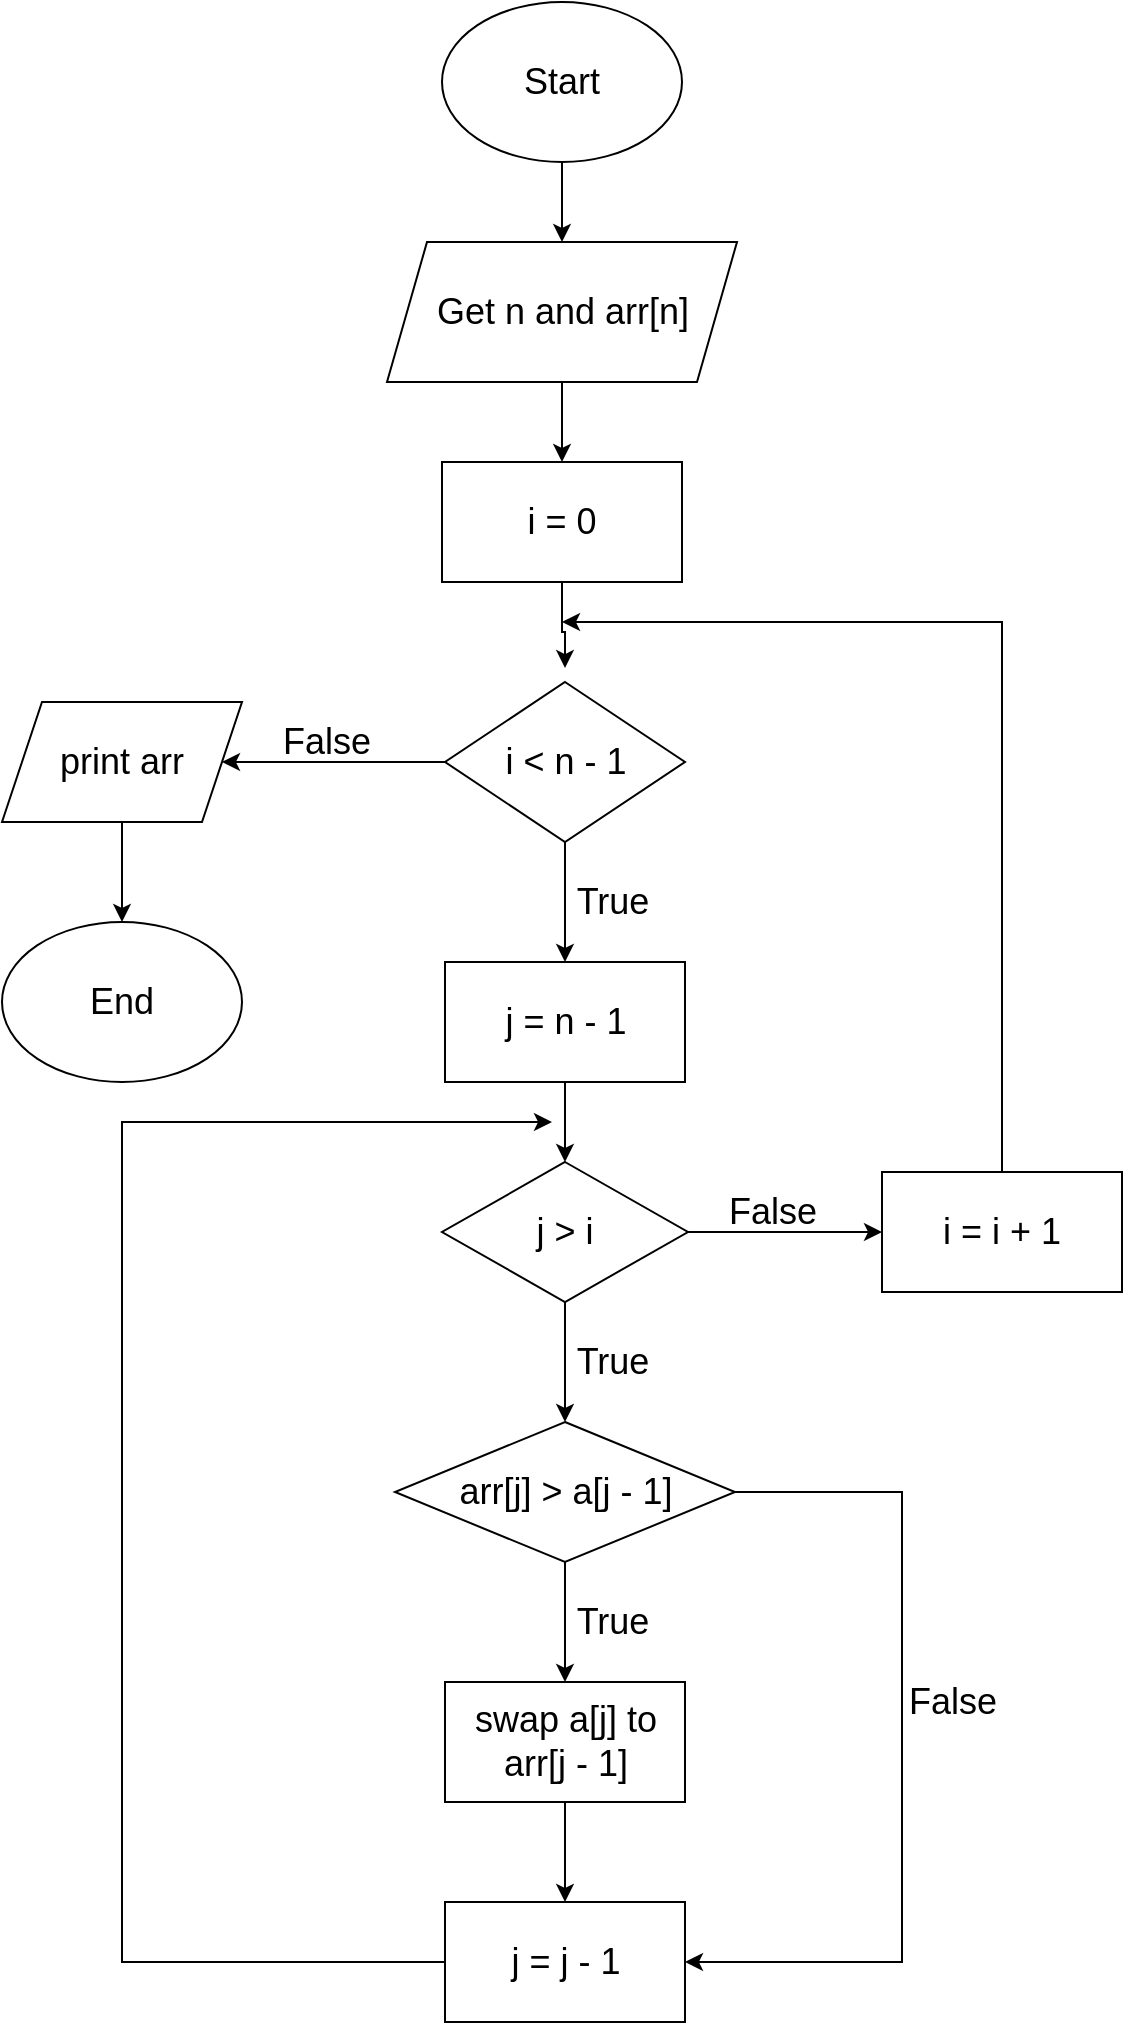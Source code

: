 <mxfile version="24.4.3" type="github">
  <diagram name="Trang-1" id="MFd6q8ZzGsIqHq-jMO9I">
    <mxGraphModel dx="2244" dy="734" grid="1" gridSize="10" guides="1" tooltips="1" connect="1" arrows="1" fold="1" page="1" pageScale="1" pageWidth="827" pageHeight="1169" math="0" shadow="0">
      <root>
        <mxCell id="0" />
        <mxCell id="1" parent="0" />
        <mxCell id="XOwhN0WLHvijaQmVpkC--8" style="edgeStyle=orthogonalEdgeStyle;rounded=0;orthogonalLoop=1;jettySize=auto;html=1;exitX=0.5;exitY=1;exitDx=0;exitDy=0;entryX=0.5;entryY=0;entryDx=0;entryDy=0;" parent="1" source="XOwhN0WLHvijaQmVpkC--2" target="XOwhN0WLHvijaQmVpkC--3" edge="1">
          <mxGeometry relative="1" as="geometry" />
        </mxCell>
        <mxCell id="XOwhN0WLHvijaQmVpkC--2" value="&lt;font face=&quot;Helvetica&quot; style=&quot;font-size: 18px;&quot;&gt;Start&lt;/font&gt;" style="ellipse;whiteSpace=wrap;html=1;" parent="1" vertex="1">
          <mxGeometry x="-480" y="20" width="120" height="80" as="geometry" />
        </mxCell>
        <mxCell id="XOwhN0WLHvijaQmVpkC--6" value="" style="edgeStyle=orthogonalEdgeStyle;rounded=0;orthogonalLoop=1;jettySize=auto;html=1;exitX=0.5;exitY=1;exitDx=0;exitDy=0;" parent="1" source="XOwhN0WLHvijaQmVpkC--2" target="XOwhN0WLHvijaQmVpkC--2" edge="1">
          <mxGeometry relative="1" as="geometry">
            <Array as="points" />
          </mxGeometry>
        </mxCell>
        <mxCell id="XOwhN0WLHvijaQmVpkC--13" style="edgeStyle=orthogonalEdgeStyle;rounded=0;orthogonalLoop=1;jettySize=auto;html=1;exitX=0.5;exitY=1;exitDx=0;exitDy=0;entryX=0.5;entryY=0;entryDx=0;entryDy=0;" parent="1" source="XOwhN0WLHvijaQmVpkC--3" target="XOwhN0WLHvijaQmVpkC--10" edge="1">
          <mxGeometry relative="1" as="geometry" />
        </mxCell>
        <mxCell id="XOwhN0WLHvijaQmVpkC--3" value="&lt;font style=&quot;font-size: 18px;&quot;&gt;Get n and arr[n]&lt;/font&gt;" style="shape=parallelogram;perimeter=parallelogramPerimeter;whiteSpace=wrap;html=1;fixedSize=1;" parent="1" vertex="1">
          <mxGeometry x="-507.5" y="140" width="175" height="70" as="geometry" />
        </mxCell>
        <mxCell id="XOwhN0WLHvijaQmVpkC--10" value="&lt;font style=&quot;font-size: 18px;&quot;&gt;i = 0&lt;/font&gt;" style="rounded=0;whiteSpace=wrap;html=1;" parent="1" vertex="1">
          <mxGeometry x="-480" y="250" width="120" height="60" as="geometry" />
        </mxCell>
        <mxCell id="XOwhN0WLHvijaQmVpkC--18" style="edgeStyle=orthogonalEdgeStyle;rounded=0;orthogonalLoop=1;jettySize=auto;html=1;exitX=0.5;exitY=1;exitDx=0;exitDy=0;entryX=0.5;entryY=0;entryDx=0;entryDy=0;" parent="1" source="XOwhN0WLHvijaQmVpkC--15" target="XOwhN0WLHvijaQmVpkC--17" edge="1">
          <mxGeometry relative="1" as="geometry" />
        </mxCell>
        <mxCell id="XOwhN0WLHvijaQmVpkC--49" style="edgeStyle=orthogonalEdgeStyle;rounded=0;orthogonalLoop=1;jettySize=auto;html=1;exitX=0;exitY=0.5;exitDx=0;exitDy=0;entryX=1;entryY=0.5;entryDx=0;entryDy=0;" parent="1" source="XOwhN0WLHvijaQmVpkC--15" target="XOwhN0WLHvijaQmVpkC--48" edge="1">
          <mxGeometry relative="1" as="geometry" />
        </mxCell>
        <mxCell id="XOwhN0WLHvijaQmVpkC--15" value="&lt;font style=&quot;font-size: 18px;&quot;&gt;i &amp;lt; n - 1&lt;/font&gt;" style="rhombus;whiteSpace=wrap;html=1;" parent="1" vertex="1">
          <mxGeometry x="-478.5" y="360" width="120" height="80" as="geometry" />
        </mxCell>
        <mxCell id="XOwhN0WLHvijaQmVpkC--16" style="edgeStyle=orthogonalEdgeStyle;rounded=0;orthogonalLoop=1;jettySize=auto;html=1;exitX=0.5;exitY=1;exitDx=0;exitDy=0;entryX=0.5;entryY=-0.087;entryDx=0;entryDy=0;entryPerimeter=0;" parent="1" source="XOwhN0WLHvijaQmVpkC--10" target="XOwhN0WLHvijaQmVpkC--15" edge="1">
          <mxGeometry relative="1" as="geometry" />
        </mxCell>
        <mxCell id="XOwhN0WLHvijaQmVpkC--62" style="edgeStyle=orthogonalEdgeStyle;rounded=0;orthogonalLoop=1;jettySize=auto;html=1;exitX=0.5;exitY=1;exitDx=0;exitDy=0;entryX=0.5;entryY=0;entryDx=0;entryDy=0;" parent="1" source="XOwhN0WLHvijaQmVpkC--17" target="XOwhN0WLHvijaQmVpkC--22" edge="1">
          <mxGeometry relative="1" as="geometry" />
        </mxCell>
        <mxCell id="XOwhN0WLHvijaQmVpkC--17" value="&lt;font style=&quot;font-size: 18px;&quot;&gt;j = n - 1&lt;/font&gt;" style="rounded=0;whiteSpace=wrap;html=1;" parent="1" vertex="1">
          <mxGeometry x="-478.5" y="500" width="120" height="60" as="geometry" />
        </mxCell>
        <mxCell id="XOwhN0WLHvijaQmVpkC--19" value="&lt;font style=&quot;font-size: 18px;&quot;&gt;True&lt;/font&gt;" style="text;html=1;align=center;verticalAlign=middle;resizable=0;points=[];autosize=1;strokeColor=none;fillColor=none;" parent="1" vertex="1">
          <mxGeometry x="-425" y="450" width="60" height="40" as="geometry" />
        </mxCell>
        <mxCell id="XOwhN0WLHvijaQmVpkC--21" value="&lt;font style=&quot;font-size: 18px;&quot;&gt;True&lt;/font&gt;" style="text;html=1;align=center;verticalAlign=middle;resizable=0;points=[];autosize=1;strokeColor=none;fillColor=none;" parent="1" vertex="1">
          <mxGeometry x="-425" y="680" width="60" height="40" as="geometry" />
        </mxCell>
        <mxCell id="XOwhN0WLHvijaQmVpkC--36" style="edgeStyle=orthogonalEdgeStyle;rounded=0;orthogonalLoop=1;jettySize=auto;html=1;exitX=0.5;exitY=1;exitDx=0;exitDy=0;entryX=0.5;entryY=0;entryDx=0;entryDy=0;" parent="1" source="XOwhN0WLHvijaQmVpkC--22" target="XOwhN0WLHvijaQmVpkC--34" edge="1">
          <mxGeometry relative="1" as="geometry" />
        </mxCell>
        <mxCell id="XOwhN0WLHvijaQmVpkC--56" style="edgeStyle=orthogonalEdgeStyle;rounded=0;orthogonalLoop=1;jettySize=auto;html=1;exitX=1;exitY=0.5;exitDx=0;exitDy=0;entryX=0;entryY=0.5;entryDx=0;entryDy=0;" parent="1" source="XOwhN0WLHvijaQmVpkC--22" target="XOwhN0WLHvijaQmVpkC--55" edge="1">
          <mxGeometry relative="1" as="geometry" />
        </mxCell>
        <mxCell id="XOwhN0WLHvijaQmVpkC--22" value="&lt;font style=&quot;font-size: 18px;&quot;&gt;j &amp;gt; i&lt;/font&gt;" style="rhombus;whiteSpace=wrap;html=1;" parent="1" vertex="1">
          <mxGeometry x="-480" y="600" width="123" height="70" as="geometry" />
        </mxCell>
        <mxCell id="XOwhN0WLHvijaQmVpkC--39" value="" style="edgeStyle=orthogonalEdgeStyle;rounded=0;orthogonalLoop=1;jettySize=auto;html=1;" parent="1" source="XOwhN0WLHvijaQmVpkC--34" target="XOwhN0WLHvijaQmVpkC--38" edge="1">
          <mxGeometry relative="1" as="geometry" />
        </mxCell>
        <mxCell id="XOwhN0WLHvijaQmVpkC--60" style="edgeStyle=orthogonalEdgeStyle;rounded=0;orthogonalLoop=1;jettySize=auto;html=1;exitX=1;exitY=0.5;exitDx=0;exitDy=0;entryX=1;entryY=0.5;entryDx=0;entryDy=0;" parent="1" source="XOwhN0WLHvijaQmVpkC--34" target="XOwhN0WLHvijaQmVpkC--46" edge="1">
          <mxGeometry relative="1" as="geometry">
            <mxPoint x="-250.0" y="1000" as="targetPoint" />
            <Array as="points">
              <mxPoint x="-250" y="765" />
              <mxPoint x="-250" y="1000" />
            </Array>
          </mxGeometry>
        </mxCell>
        <mxCell id="XOwhN0WLHvijaQmVpkC--34" value="&lt;font style=&quot;font-size: 18px;&quot;&gt;arr[j] &amp;gt; a[j - 1]&lt;/font&gt;" style="rhombus;whiteSpace=wrap;html=1;" parent="1" vertex="1">
          <mxGeometry x="-503.5" y="730" width="170" height="70" as="geometry" />
        </mxCell>
        <mxCell id="XOwhN0WLHvijaQmVpkC--45" style="edgeStyle=orthogonalEdgeStyle;rounded=0;orthogonalLoop=1;jettySize=auto;html=1;exitX=1;exitY=0.5;exitDx=0;exitDy=0;" parent="1" source="XOwhN0WLHvijaQmVpkC--46" edge="1">
          <mxGeometry relative="1" as="geometry">
            <mxPoint x="-425" y="580" as="targetPoint" />
            <mxPoint x="-310" y="1000" as="sourcePoint" />
            <Array as="points">
              <mxPoint x="-640" y="1000" />
              <mxPoint x="-640" y="580" />
            </Array>
          </mxGeometry>
        </mxCell>
        <mxCell id="XOwhN0WLHvijaQmVpkC--47" style="edgeStyle=orthogonalEdgeStyle;rounded=0;orthogonalLoop=1;jettySize=auto;html=1;exitX=0.5;exitY=1;exitDx=0;exitDy=0;entryX=0.5;entryY=0;entryDx=0;entryDy=0;" parent="1" source="XOwhN0WLHvijaQmVpkC--38" target="XOwhN0WLHvijaQmVpkC--46" edge="1">
          <mxGeometry relative="1" as="geometry" />
        </mxCell>
        <mxCell id="XOwhN0WLHvijaQmVpkC--38" value="&lt;font style=&quot;font-size: 18px;&quot;&gt;swap a[j] to arr[j - 1]&lt;/font&gt;" style="rounded=0;whiteSpace=wrap;html=1;" parent="1" vertex="1">
          <mxGeometry x="-478.5" y="860" width="120" height="60" as="geometry" />
        </mxCell>
        <mxCell id="XOwhN0WLHvijaQmVpkC--40" value="&lt;font style=&quot;font-size: 18px;&quot;&gt;True&lt;/font&gt;" style="text;html=1;align=center;verticalAlign=middle;resizable=0;points=[];autosize=1;strokeColor=none;fillColor=none;" parent="1" vertex="1">
          <mxGeometry x="-425" y="810" width="60" height="40" as="geometry" />
        </mxCell>
        <mxCell id="XOwhN0WLHvijaQmVpkC--46" value="&lt;font style=&quot;font-size: 18px;&quot;&gt;j = j - 1&lt;/font&gt;" style="rounded=0;whiteSpace=wrap;html=1;" parent="1" vertex="1">
          <mxGeometry x="-478.5" y="970" width="120" height="60" as="geometry" />
        </mxCell>
        <mxCell id="XOwhN0WLHvijaQmVpkC--52" style="edgeStyle=orthogonalEdgeStyle;rounded=0;orthogonalLoop=1;jettySize=auto;html=1;exitX=0.5;exitY=1;exitDx=0;exitDy=0;entryX=0.5;entryY=0;entryDx=0;entryDy=0;" parent="1" source="XOwhN0WLHvijaQmVpkC--48" target="XOwhN0WLHvijaQmVpkC--50" edge="1">
          <mxGeometry relative="1" as="geometry" />
        </mxCell>
        <mxCell id="XOwhN0WLHvijaQmVpkC--48" value="&lt;font style=&quot;font-size: 18px;&quot;&gt;print arr&lt;/font&gt;" style="shape=parallelogram;perimeter=parallelogramPerimeter;whiteSpace=wrap;html=1;fixedSize=1;" parent="1" vertex="1">
          <mxGeometry x="-700" y="370" width="120" height="60" as="geometry" />
        </mxCell>
        <mxCell id="XOwhN0WLHvijaQmVpkC--50" value="&lt;font style=&quot;font-size: 18px;&quot;&gt;End&lt;/font&gt;" style="ellipse;whiteSpace=wrap;html=1;" parent="1" vertex="1">
          <mxGeometry x="-700" y="480" width="120" height="80" as="geometry" />
        </mxCell>
        <mxCell id="XOwhN0WLHvijaQmVpkC--53" value="&lt;font style=&quot;font-size: 18px;&quot;&gt;False&lt;/font&gt;" style="text;html=1;align=center;verticalAlign=middle;resizable=0;points=[];autosize=1;strokeColor=none;fillColor=none;" parent="1" vertex="1">
          <mxGeometry x="-573.5" y="370" width="70" height="40" as="geometry" />
        </mxCell>
        <mxCell id="XOwhN0WLHvijaQmVpkC--58" style="edgeStyle=orthogonalEdgeStyle;rounded=0;orthogonalLoop=1;jettySize=auto;html=1;exitX=0.44;exitY=0.039;exitDx=0;exitDy=0;exitPerimeter=0;" parent="1" source="XOwhN0WLHvijaQmVpkC--55" edge="1">
          <mxGeometry relative="1" as="geometry">
            <mxPoint x="-420" y="330" as="targetPoint" />
            <mxPoint x="-210.0" y="535" as="sourcePoint" />
            <Array as="points">
              <mxPoint x="-200" y="607" />
              <mxPoint x="-200" y="330" />
            </Array>
          </mxGeometry>
        </mxCell>
        <mxCell id="XOwhN0WLHvijaQmVpkC--55" value="&lt;font style=&quot;font-size: 18px;&quot;&gt;i = i + 1&lt;/font&gt;" style="rounded=0;whiteSpace=wrap;html=1;" parent="1" vertex="1">
          <mxGeometry x="-260" y="605" width="120" height="60" as="geometry" />
        </mxCell>
        <mxCell id="XOwhN0WLHvijaQmVpkC--57" value="&lt;font style=&quot;font-size: 18px;&quot;&gt;False&lt;/font&gt;" style="text;html=1;align=center;verticalAlign=middle;resizable=0;points=[];autosize=1;strokeColor=none;fillColor=none;" parent="1" vertex="1">
          <mxGeometry x="-350" y="605" width="70" height="40" as="geometry" />
        </mxCell>
        <mxCell id="XOwhN0WLHvijaQmVpkC--61" value="&lt;font style=&quot;font-size: 18px;&quot;&gt;False&lt;/font&gt;" style="text;html=1;align=center;verticalAlign=middle;resizable=0;points=[];autosize=1;strokeColor=none;fillColor=none;" parent="1" vertex="1">
          <mxGeometry x="-260" y="850" width="70" height="40" as="geometry" />
        </mxCell>
      </root>
    </mxGraphModel>
  </diagram>
</mxfile>
